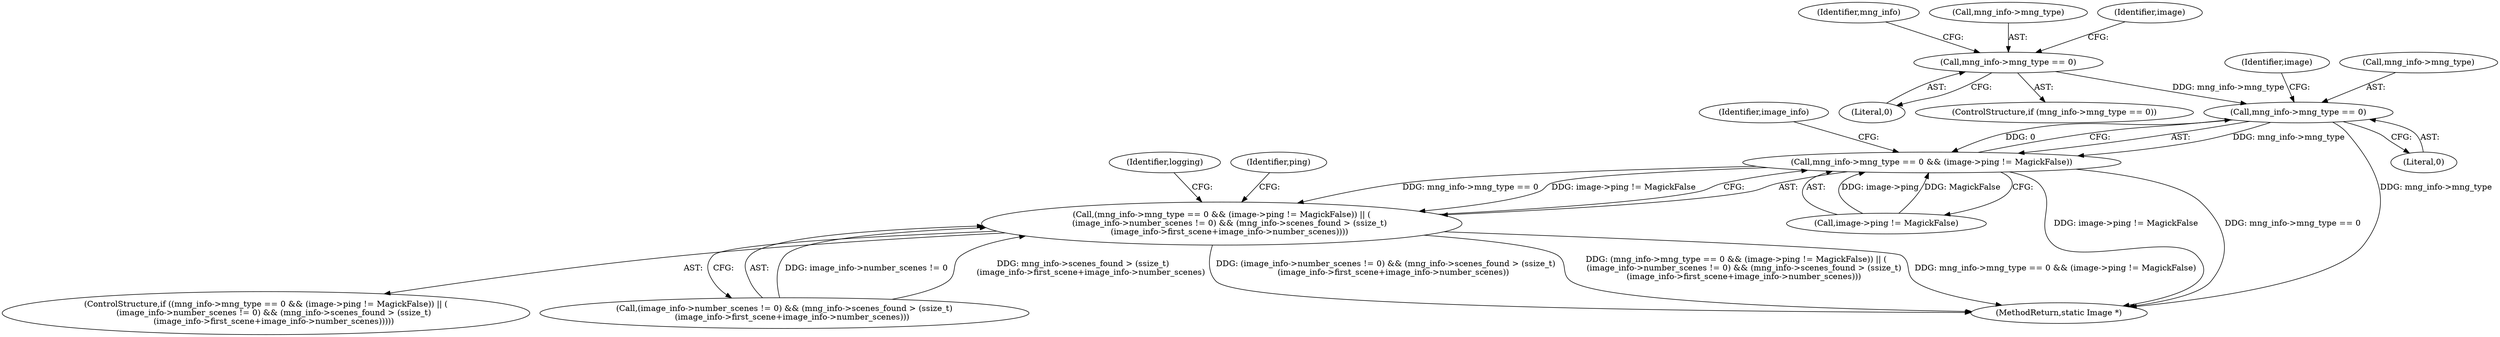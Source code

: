 digraph "0_ImageMagick_8ca35831e91c3db8c6d281d09b605001003bec08@pointer" {
"1003093" [label="(Call,mng_info->mng_type == 0)"];
"1002524" [label="(Call,mng_info->mng_type == 0)"];
"1003092" [label="(Call,mng_info->mng_type == 0 && (image->ping != MagickFalse))"];
"1003091" [label="(Call,(mng_info->mng_type == 0 && (image->ping != MagickFalse)) || (\n      (image_info->number_scenes != 0) && (mng_info->scenes_found > (ssize_t)\n      (image_info->first_scene+image_info->number_scenes))))"];
"1003125" [label="(Identifier,ping)"];
"1002532" [label="(Identifier,mng_info)"];
"1003196" [label="(Identifier,logging)"];
"1003103" [label="(Call,(image_info->number_scenes != 0) && (mng_info->scenes_found > (ssize_t)\n      (image_info->first_scene+image_info->number_scenes)))"];
"1002528" [label="(Literal,0)"];
"1003098" [label="(Call,image->ping != MagickFalse)"];
"1005492" [label="(MethodReturn,static Image *)"];
"1003106" [label="(Identifier,image_info)"];
"1003092" [label="(Call,mng_info->mng_type == 0 && (image->ping != MagickFalse))"];
"1003093" [label="(Call,mng_info->mng_type == 0)"];
"1003097" [label="(Literal,0)"];
"1003100" [label="(Identifier,image)"];
"1003091" [label="(Call,(mng_info->mng_type == 0 && (image->ping != MagickFalse)) || (\n      (image_info->number_scenes != 0) && (mng_info->scenes_found > (ssize_t)\n      (image_info->first_scene+image_info->number_scenes))))"];
"1003090" [label="(ControlStructure,if ((mng_info->mng_type == 0 && (image->ping != MagickFalse)) || (\n      (image_info->number_scenes != 0) && (mng_info->scenes_found > (ssize_t)\n      (image_info->first_scene+image_info->number_scenes)))))"];
"1002525" [label="(Call,mng_info->mng_type)"];
"1002524" [label="(Call,mng_info->mng_type == 0)"];
"1002559" [label="(Identifier,image)"];
"1002523" [label="(ControlStructure,if (mng_info->mng_type == 0))"];
"1003094" [label="(Call,mng_info->mng_type)"];
"1003093" -> "1003092"  [label="AST: "];
"1003093" -> "1003097"  [label="CFG: "];
"1003094" -> "1003093"  [label="AST: "];
"1003097" -> "1003093"  [label="AST: "];
"1003100" -> "1003093"  [label="CFG: "];
"1003092" -> "1003093"  [label="CFG: "];
"1003093" -> "1005492"  [label="DDG: mng_info->mng_type"];
"1003093" -> "1003092"  [label="DDG: mng_info->mng_type"];
"1003093" -> "1003092"  [label="DDG: 0"];
"1002524" -> "1003093"  [label="DDG: mng_info->mng_type"];
"1002524" -> "1002523"  [label="AST: "];
"1002524" -> "1002528"  [label="CFG: "];
"1002525" -> "1002524"  [label="AST: "];
"1002528" -> "1002524"  [label="AST: "];
"1002532" -> "1002524"  [label="CFG: "];
"1002559" -> "1002524"  [label="CFG: "];
"1003092" -> "1003091"  [label="AST: "];
"1003092" -> "1003098"  [label="CFG: "];
"1003098" -> "1003092"  [label="AST: "];
"1003106" -> "1003092"  [label="CFG: "];
"1003091" -> "1003092"  [label="CFG: "];
"1003092" -> "1005492"  [label="DDG: mng_info->mng_type == 0"];
"1003092" -> "1005492"  [label="DDG: image->ping != MagickFalse"];
"1003092" -> "1003091"  [label="DDG: mng_info->mng_type == 0"];
"1003092" -> "1003091"  [label="DDG: image->ping != MagickFalse"];
"1003098" -> "1003092"  [label="DDG: image->ping"];
"1003098" -> "1003092"  [label="DDG: MagickFalse"];
"1003091" -> "1003090"  [label="AST: "];
"1003091" -> "1003103"  [label="CFG: "];
"1003103" -> "1003091"  [label="AST: "];
"1003125" -> "1003091"  [label="CFG: "];
"1003196" -> "1003091"  [label="CFG: "];
"1003091" -> "1005492"  [label="DDG: (mng_info->mng_type == 0 && (image->ping != MagickFalse)) || (\n      (image_info->number_scenes != 0) && (mng_info->scenes_found > (ssize_t)\n      (image_info->first_scene+image_info->number_scenes)))"];
"1003091" -> "1005492"  [label="DDG: mng_info->mng_type == 0 && (image->ping != MagickFalse)"];
"1003091" -> "1005492"  [label="DDG: (image_info->number_scenes != 0) && (mng_info->scenes_found > (ssize_t)\n      (image_info->first_scene+image_info->number_scenes))"];
"1003103" -> "1003091"  [label="DDG: image_info->number_scenes != 0"];
"1003103" -> "1003091"  [label="DDG: mng_info->scenes_found > (ssize_t)\n      (image_info->first_scene+image_info->number_scenes)"];
}
